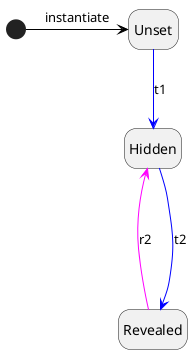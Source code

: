 @startuml

hide empty description
[*] -[#Black]> Unset: instantiate
Unset -[#Blue]-> Hidden: t1
Hidden -[#Blue]--> Revealed : t2
Hidden <-[#Fuchsia]- Revealed: r2
@enduml
